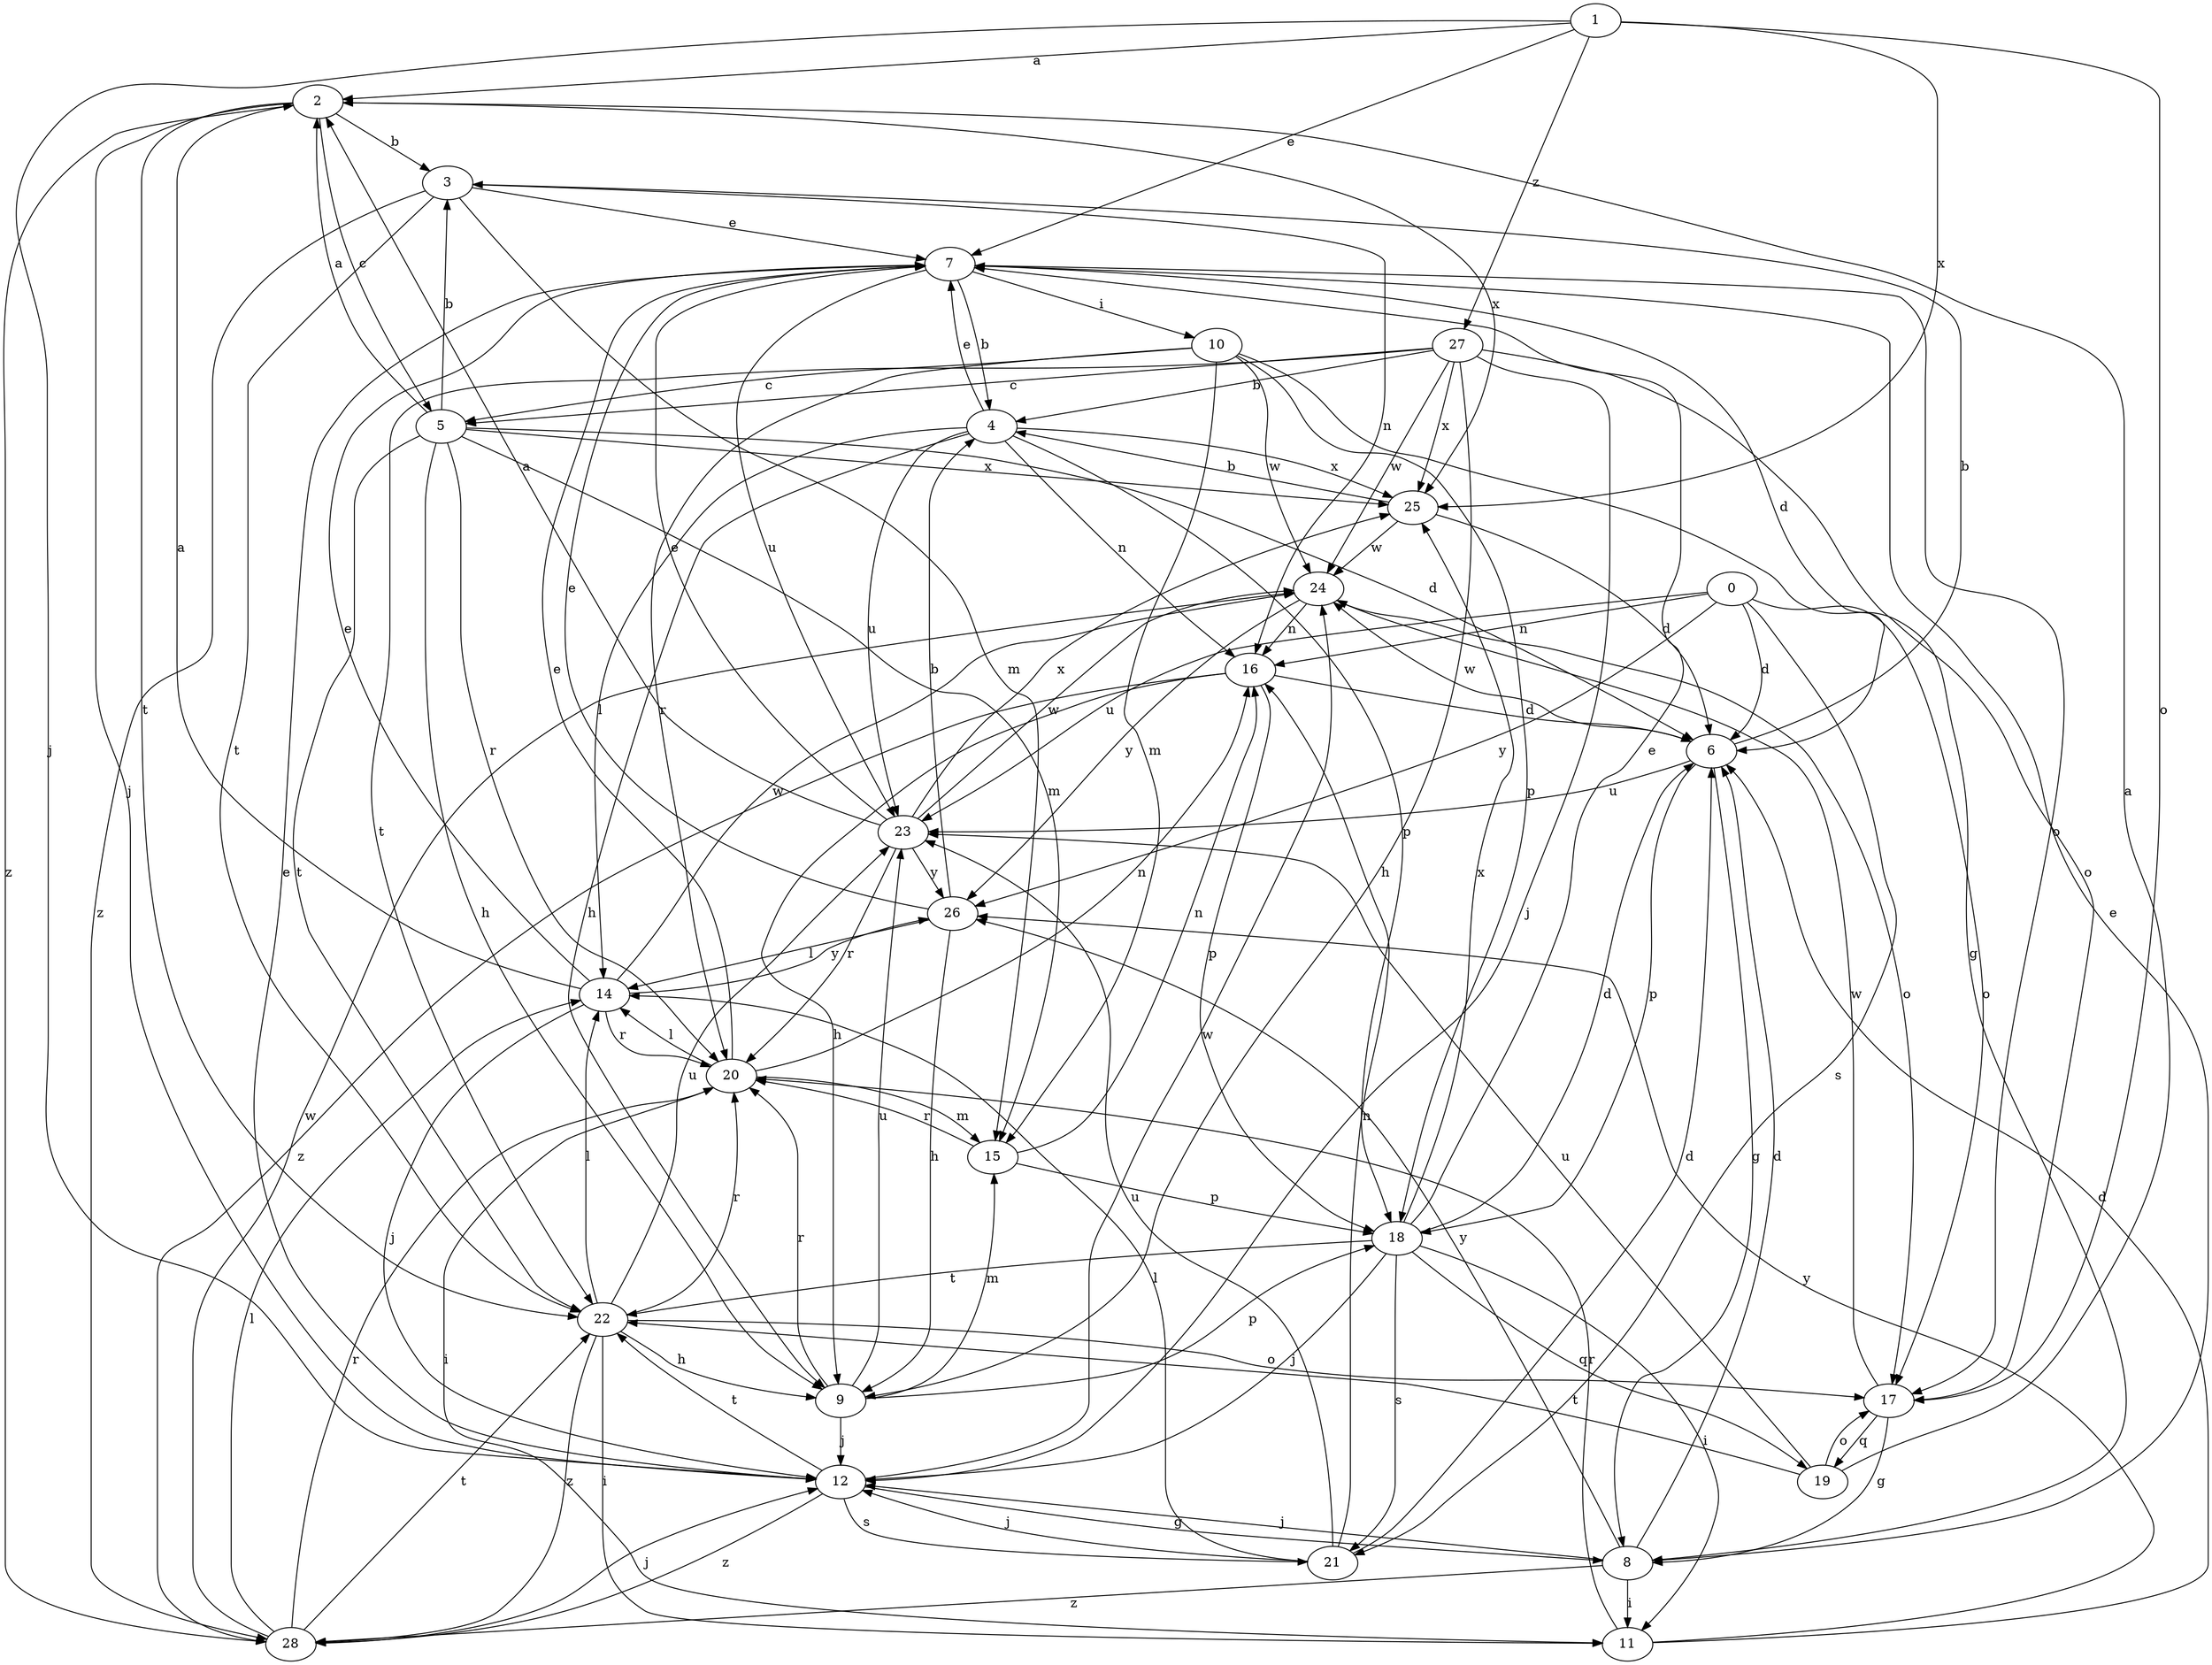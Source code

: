 strict digraph  {
2;
3;
4;
5;
6;
7;
8;
9;
10;
11;
12;
14;
0;
15;
16;
17;
18;
19;
20;
21;
22;
23;
24;
25;
26;
27;
28;
1;
2 -> 3  [label=b];
2 -> 5  [label=c];
2 -> 12  [label=j];
2 -> 22  [label=t];
2 -> 25  [label=x];
2 -> 28  [label=z];
3 -> 7  [label=e];
3 -> 15  [label=m];
3 -> 16  [label=n];
3 -> 22  [label=t];
3 -> 28  [label=z];
4 -> 7  [label=e];
4 -> 9  [label=h];
4 -> 14  [label=l];
4 -> 16  [label=n];
4 -> 18  [label=p];
4 -> 23  [label=u];
4 -> 25  [label=x];
5 -> 2  [label=a];
5 -> 3  [label=b];
5 -> 6  [label=d];
5 -> 9  [label=h];
5 -> 15  [label=m];
5 -> 20  [label=r];
5 -> 22  [label=t];
5 -> 25  [label=x];
6 -> 3  [label=b];
6 -> 8  [label=g];
6 -> 18  [label=p];
6 -> 23  [label=u];
6 -> 24  [label=w];
7 -> 4  [label=b];
7 -> 6  [label=d];
7 -> 10  [label=i];
7 -> 17  [label=o];
7 -> 23  [label=u];
8 -> 6  [label=d];
8 -> 7  [label=e];
8 -> 11  [label=i];
8 -> 12  [label=j];
8 -> 26  [label=y];
8 -> 28  [label=z];
9 -> 12  [label=j];
9 -> 15  [label=m];
9 -> 18  [label=p];
9 -> 20  [label=r];
9 -> 23  [label=u];
10 -> 5  [label=c];
10 -> 8  [label=g];
10 -> 15  [label=m];
10 -> 18  [label=p];
10 -> 20  [label=r];
10 -> 24  [label=w];
11 -> 6  [label=d];
11 -> 20  [label=r];
11 -> 26  [label=y];
12 -> 7  [label=e];
12 -> 8  [label=g];
12 -> 21  [label=s];
12 -> 22  [label=t];
12 -> 24  [label=w];
12 -> 28  [label=z];
14 -> 2  [label=a];
14 -> 7  [label=e];
14 -> 12  [label=j];
14 -> 20  [label=r];
14 -> 24  [label=w];
14 -> 26  [label=y];
0 -> 6  [label=d];
0 -> 16  [label=n];
0 -> 17  [label=o];
0 -> 21  [label=s];
0 -> 23  [label=u];
0 -> 26  [label=y];
15 -> 16  [label=n];
15 -> 18  [label=p];
15 -> 20  [label=r];
16 -> 6  [label=d];
16 -> 9  [label=h];
16 -> 18  [label=p];
16 -> 28  [label=z];
17 -> 8  [label=g];
17 -> 19  [label=q];
17 -> 24  [label=w];
18 -> 6  [label=d];
18 -> 7  [label=e];
18 -> 11  [label=i];
18 -> 12  [label=j];
18 -> 19  [label=q];
18 -> 21  [label=s];
18 -> 22  [label=t];
18 -> 25  [label=x];
19 -> 2  [label=a];
19 -> 17  [label=o];
19 -> 22  [label=t];
19 -> 23  [label=u];
20 -> 7  [label=e];
20 -> 11  [label=i];
20 -> 14  [label=l];
20 -> 15  [label=m];
20 -> 16  [label=n];
21 -> 6  [label=d];
21 -> 12  [label=j];
21 -> 14  [label=l];
21 -> 16  [label=n];
21 -> 23  [label=u];
22 -> 9  [label=h];
22 -> 11  [label=i];
22 -> 14  [label=l];
22 -> 17  [label=o];
22 -> 20  [label=r];
22 -> 23  [label=u];
22 -> 28  [label=z];
23 -> 2  [label=a];
23 -> 7  [label=e];
23 -> 20  [label=r];
23 -> 24  [label=w];
23 -> 25  [label=x];
23 -> 26  [label=y];
24 -> 16  [label=n];
24 -> 17  [label=o];
24 -> 26  [label=y];
25 -> 4  [label=b];
25 -> 6  [label=d];
25 -> 24  [label=w];
26 -> 4  [label=b];
26 -> 7  [label=e];
26 -> 9  [label=h];
26 -> 14  [label=l];
27 -> 4  [label=b];
27 -> 5  [label=c];
27 -> 9  [label=h];
27 -> 12  [label=j];
27 -> 17  [label=o];
27 -> 22  [label=t];
27 -> 24  [label=w];
27 -> 25  [label=x];
28 -> 12  [label=j];
28 -> 14  [label=l];
28 -> 20  [label=r];
28 -> 22  [label=t];
28 -> 24  [label=w];
1 -> 2  [label=a];
1 -> 7  [label=e];
1 -> 12  [label=j];
1 -> 17  [label=o];
1 -> 25  [label=x];
1 -> 27  [label=z];
}
